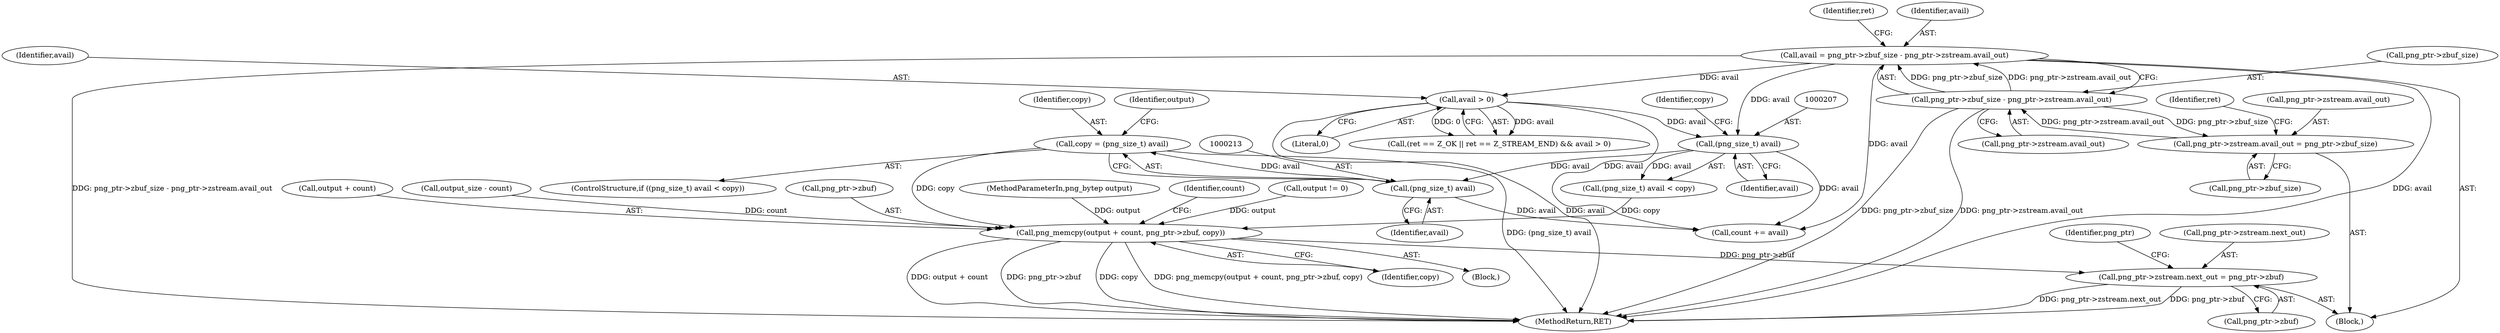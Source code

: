 digraph "0_Chrome_4cf106cdb83dd6b35d3b26d06cc67d1d2d99041e@API" {
"1000210" [label="(Call,copy = (png_size_t) avail)"];
"1000212" [label="(Call,(png_size_t) avail)"];
"1000206" [label="(Call,(png_size_t) avail)"];
"1000185" [label="(Call,avail > 0)"];
"1000165" [label="(Call,avail = png_ptr->zbuf_size - png_ptr->zstream.avail_out)"];
"1000167" [label="(Call,png_ptr->zbuf_size - png_ptr->zstream.avail_out)"];
"1000148" [label="(Call,png_ptr->zstream.avail_out = png_ptr->zbuf_size)"];
"1000215" [label="(Call,png_memcpy(output + count, png_ptr->zbuf, copy))"];
"1000139" [label="(Call,png_ptr->zstream.next_out = png_ptr->zbuf)"];
"1000206" [label="(Call,(png_size_t) avail)"];
"1000223" [label="(Call,count += avail)"];
"1000204" [label="(ControlStructure,if ((png_size_t) avail < copy))"];
"1000208" [label="(Identifier,avail)"];
"1000185" [label="(Call,avail > 0)"];
"1000151" [label="(Identifier,png_ptr)"];
"1000211" [label="(Identifier,copy)"];
"1000187" [label="(Literal,0)"];
"1000216" [label="(Call,output + count)"];
"1000148" [label="(Call,png_ptr->zstream.avail_out = png_ptr->zbuf_size)"];
"1000158" [label="(Identifier,ret)"];
"1000222" [label="(Identifier,copy)"];
"1000145" [label="(Call,png_ptr->zbuf)"];
"1000201" [label="(Call,output_size - count)"];
"1000177" [label="(Call,(ret == Z_OK || ret == Z_STREAM_END) && avail > 0)"];
"1000180" [label="(Identifier,ret)"];
"1000168" [label="(Call,png_ptr->zbuf_size)"];
"1000140" [label="(Call,png_ptr->zstream.next_out)"];
"1000303" [label="(MethodReturn,RET)"];
"1000171" [label="(Call,png_ptr->zstream.avail_out)"];
"1000219" [label="(Call,png_ptr->zbuf)"];
"1000215" [label="(Call,png_memcpy(output + count, png_ptr->zbuf, copy))"];
"1000205" [label="(Call,(png_size_t) avail < copy)"];
"1000209" [label="(Identifier,copy)"];
"1000111" [label="(MethodParameterIn,png_bytep output)"];
"1000214" [label="(Identifier,avail)"];
"1000212" [label="(Call,(png_size_t) avail)"];
"1000136" [label="(Block,)"];
"1000197" [label="(Block,)"];
"1000210" [label="(Call,copy = (png_size_t) avail)"];
"1000149" [label="(Call,png_ptr->zstream.avail_out)"];
"1000139" [label="(Call,png_ptr->zstream.next_out = png_ptr->zbuf)"];
"1000217" [label="(Identifier,output)"];
"1000154" [label="(Call,png_ptr->zbuf_size)"];
"1000224" [label="(Identifier,count)"];
"1000166" [label="(Identifier,avail)"];
"1000165" [label="(Call,avail = png_ptr->zbuf_size - png_ptr->zstream.avail_out)"];
"1000191" [label="(Call,output != 0)"];
"1000186" [label="(Identifier,avail)"];
"1000167" [label="(Call,png_ptr->zbuf_size - png_ptr->zstream.avail_out)"];
"1000210" -> "1000204"  [label="AST: "];
"1000210" -> "1000212"  [label="CFG: "];
"1000211" -> "1000210"  [label="AST: "];
"1000212" -> "1000210"  [label="AST: "];
"1000217" -> "1000210"  [label="CFG: "];
"1000210" -> "1000303"  [label="DDG: (png_size_t) avail"];
"1000212" -> "1000210"  [label="DDG: avail"];
"1000210" -> "1000215"  [label="DDG: copy"];
"1000212" -> "1000214"  [label="CFG: "];
"1000213" -> "1000212"  [label="AST: "];
"1000214" -> "1000212"  [label="AST: "];
"1000206" -> "1000212"  [label="DDG: avail"];
"1000212" -> "1000223"  [label="DDG: avail"];
"1000206" -> "1000205"  [label="AST: "];
"1000206" -> "1000208"  [label="CFG: "];
"1000207" -> "1000206"  [label="AST: "];
"1000208" -> "1000206"  [label="AST: "];
"1000209" -> "1000206"  [label="CFG: "];
"1000206" -> "1000205"  [label="DDG: avail"];
"1000185" -> "1000206"  [label="DDG: avail"];
"1000165" -> "1000206"  [label="DDG: avail"];
"1000206" -> "1000223"  [label="DDG: avail"];
"1000185" -> "1000177"  [label="AST: "];
"1000185" -> "1000187"  [label="CFG: "];
"1000186" -> "1000185"  [label="AST: "];
"1000187" -> "1000185"  [label="AST: "];
"1000177" -> "1000185"  [label="CFG: "];
"1000185" -> "1000303"  [label="DDG: avail"];
"1000185" -> "1000177"  [label="DDG: avail"];
"1000185" -> "1000177"  [label="DDG: 0"];
"1000165" -> "1000185"  [label="DDG: avail"];
"1000185" -> "1000223"  [label="DDG: avail"];
"1000165" -> "1000136"  [label="AST: "];
"1000165" -> "1000167"  [label="CFG: "];
"1000166" -> "1000165"  [label="AST: "];
"1000167" -> "1000165"  [label="AST: "];
"1000180" -> "1000165"  [label="CFG: "];
"1000165" -> "1000303"  [label="DDG: avail"];
"1000165" -> "1000303"  [label="DDG: png_ptr->zbuf_size - png_ptr->zstream.avail_out"];
"1000167" -> "1000165"  [label="DDG: png_ptr->zbuf_size"];
"1000167" -> "1000165"  [label="DDG: png_ptr->zstream.avail_out"];
"1000165" -> "1000223"  [label="DDG: avail"];
"1000167" -> "1000171"  [label="CFG: "];
"1000168" -> "1000167"  [label="AST: "];
"1000171" -> "1000167"  [label="AST: "];
"1000167" -> "1000303"  [label="DDG: png_ptr->zbuf_size"];
"1000167" -> "1000303"  [label="DDG: png_ptr->zstream.avail_out"];
"1000167" -> "1000148"  [label="DDG: png_ptr->zbuf_size"];
"1000148" -> "1000167"  [label="DDG: png_ptr->zstream.avail_out"];
"1000148" -> "1000136"  [label="AST: "];
"1000148" -> "1000154"  [label="CFG: "];
"1000149" -> "1000148"  [label="AST: "];
"1000154" -> "1000148"  [label="AST: "];
"1000158" -> "1000148"  [label="CFG: "];
"1000215" -> "1000197"  [label="AST: "];
"1000215" -> "1000222"  [label="CFG: "];
"1000216" -> "1000215"  [label="AST: "];
"1000219" -> "1000215"  [label="AST: "];
"1000222" -> "1000215"  [label="AST: "];
"1000224" -> "1000215"  [label="CFG: "];
"1000215" -> "1000303"  [label="DDG: output + count"];
"1000215" -> "1000303"  [label="DDG: png_ptr->zbuf"];
"1000215" -> "1000303"  [label="DDG: copy"];
"1000215" -> "1000303"  [label="DDG: png_memcpy(output + count, png_ptr->zbuf, copy)"];
"1000215" -> "1000139"  [label="DDG: png_ptr->zbuf"];
"1000191" -> "1000215"  [label="DDG: output"];
"1000111" -> "1000215"  [label="DDG: output"];
"1000201" -> "1000215"  [label="DDG: count"];
"1000205" -> "1000215"  [label="DDG: copy"];
"1000139" -> "1000136"  [label="AST: "];
"1000139" -> "1000145"  [label="CFG: "];
"1000140" -> "1000139"  [label="AST: "];
"1000145" -> "1000139"  [label="AST: "];
"1000151" -> "1000139"  [label="CFG: "];
"1000139" -> "1000303"  [label="DDG: png_ptr->zstream.next_out"];
"1000139" -> "1000303"  [label="DDG: png_ptr->zbuf"];
}
